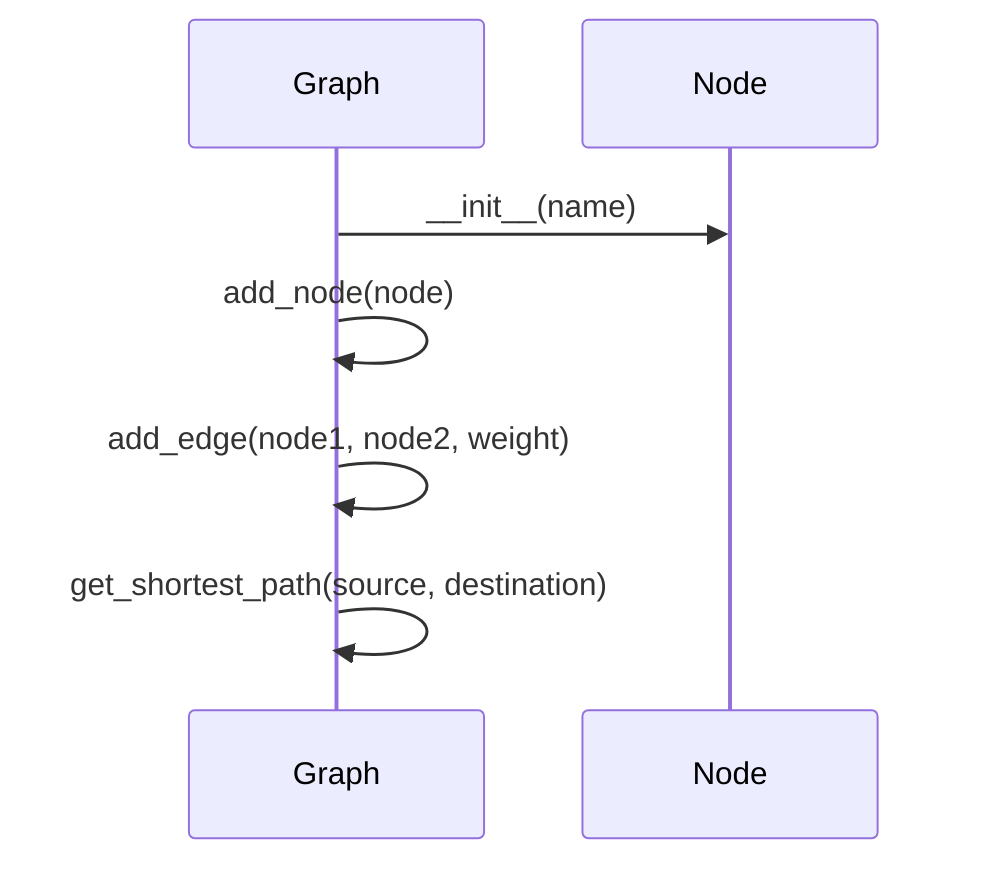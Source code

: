sequenceDiagram
    participant Graph as Graph
    participant Node as Node
    Graph->>Node: __init__(name)
    Graph->>Graph: add_node(node)
    Graph->>Graph: add_edge(node1, node2, weight)
    Graph->>Graph: get_shortest_path(source, destination)